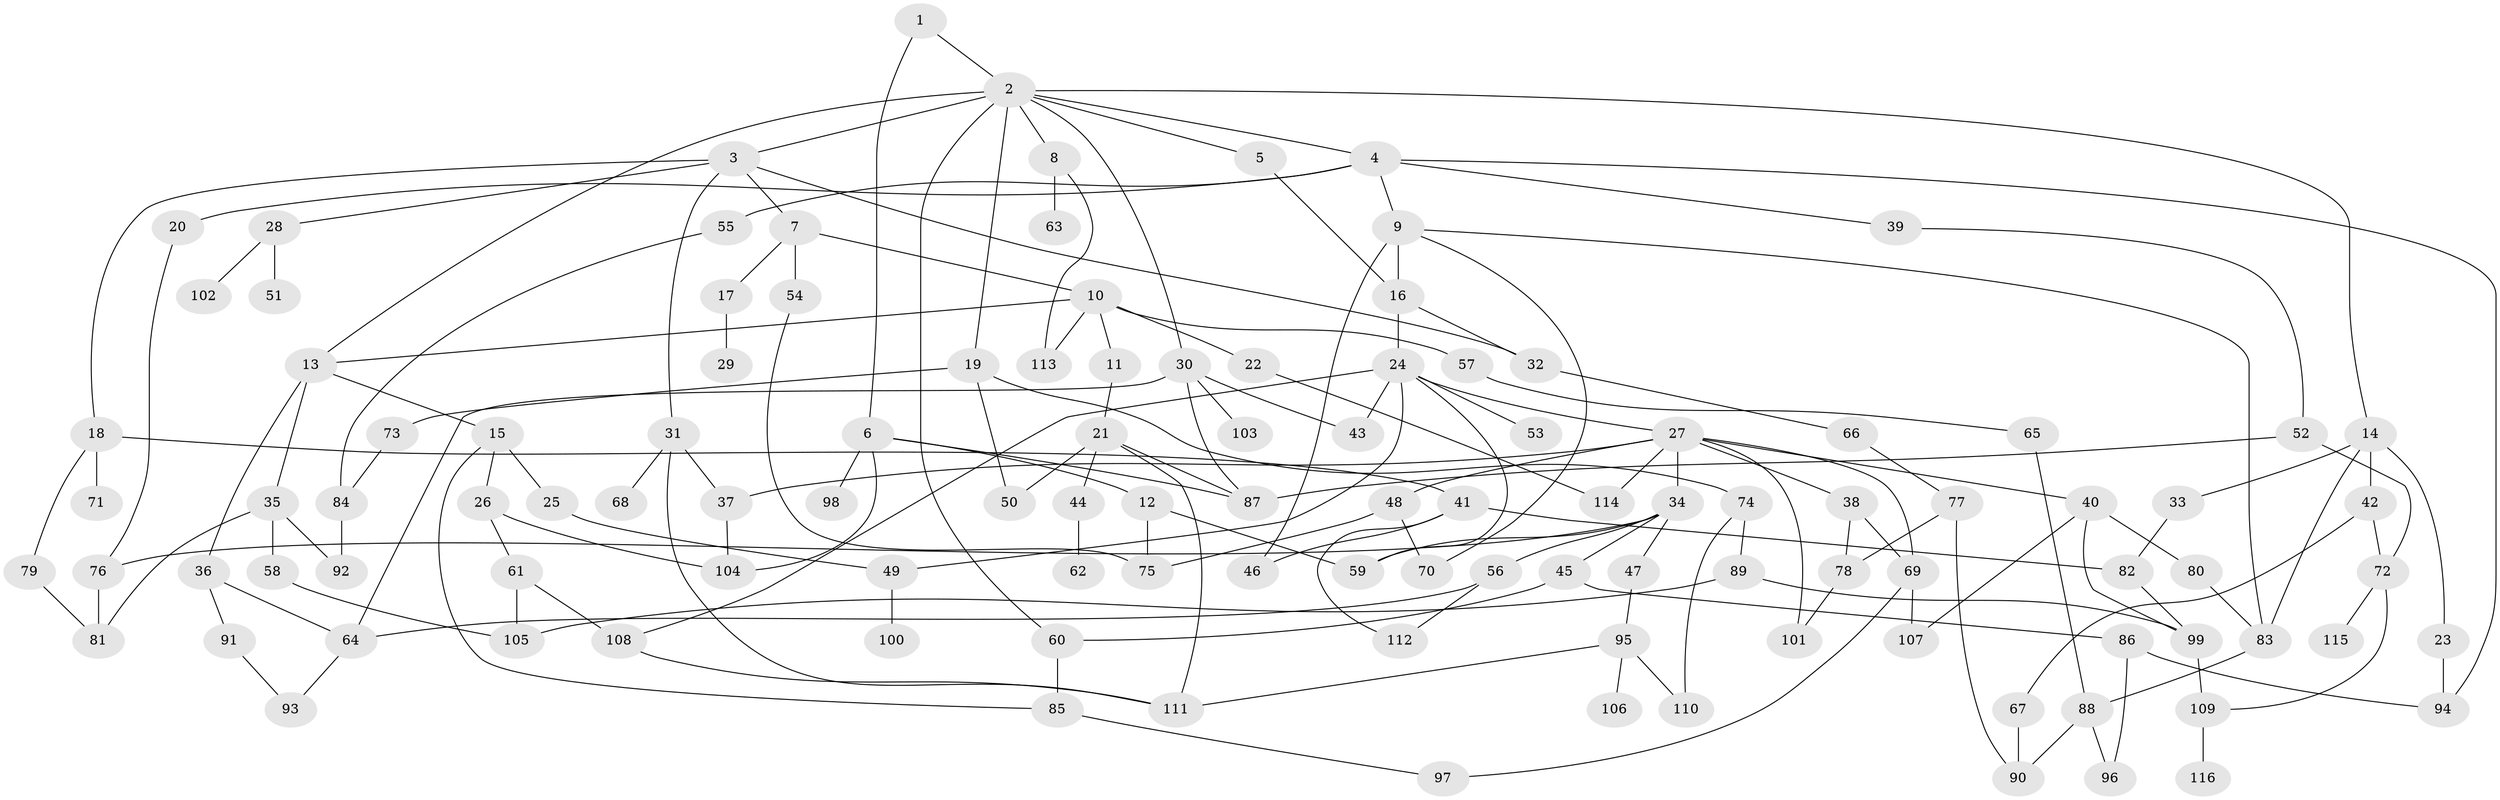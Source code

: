 // Generated by graph-tools (version 1.1) at 2025/41/03/09/25 04:41:43]
// undirected, 116 vertices, 171 edges
graph export_dot {
graph [start="1"]
  node [color=gray90,style=filled];
  1;
  2;
  3;
  4;
  5;
  6;
  7;
  8;
  9;
  10;
  11;
  12;
  13;
  14;
  15;
  16;
  17;
  18;
  19;
  20;
  21;
  22;
  23;
  24;
  25;
  26;
  27;
  28;
  29;
  30;
  31;
  32;
  33;
  34;
  35;
  36;
  37;
  38;
  39;
  40;
  41;
  42;
  43;
  44;
  45;
  46;
  47;
  48;
  49;
  50;
  51;
  52;
  53;
  54;
  55;
  56;
  57;
  58;
  59;
  60;
  61;
  62;
  63;
  64;
  65;
  66;
  67;
  68;
  69;
  70;
  71;
  72;
  73;
  74;
  75;
  76;
  77;
  78;
  79;
  80;
  81;
  82;
  83;
  84;
  85;
  86;
  87;
  88;
  89;
  90;
  91;
  92;
  93;
  94;
  95;
  96;
  97;
  98;
  99;
  100;
  101;
  102;
  103;
  104;
  105;
  106;
  107;
  108;
  109;
  110;
  111;
  112;
  113;
  114;
  115;
  116;
  1 -- 2;
  1 -- 6;
  2 -- 3;
  2 -- 4;
  2 -- 5;
  2 -- 8;
  2 -- 13;
  2 -- 14;
  2 -- 19;
  2 -- 30;
  2 -- 60;
  3 -- 7;
  3 -- 18;
  3 -- 28;
  3 -- 31;
  3 -- 32;
  4 -- 9;
  4 -- 20;
  4 -- 39;
  4 -- 55;
  4 -- 94;
  5 -- 16;
  6 -- 12;
  6 -- 87;
  6 -- 98;
  6 -- 104;
  7 -- 10;
  7 -- 17;
  7 -- 54;
  8 -- 63;
  8 -- 113;
  9 -- 70;
  9 -- 83;
  9 -- 16;
  9 -- 46;
  10 -- 11;
  10 -- 22;
  10 -- 57;
  10 -- 113;
  10 -- 13;
  11 -- 21;
  12 -- 59;
  12 -- 75;
  13 -- 15;
  13 -- 35;
  13 -- 36;
  14 -- 23;
  14 -- 33;
  14 -- 42;
  14 -- 83;
  15 -- 25;
  15 -- 26;
  15 -- 85;
  16 -- 24;
  16 -- 32;
  17 -- 29;
  18 -- 41;
  18 -- 71;
  18 -- 79;
  19 -- 73;
  19 -- 74;
  19 -- 50;
  20 -- 76;
  21 -- 44;
  21 -- 50;
  21 -- 111;
  21 -- 87;
  22 -- 114;
  23 -- 94;
  24 -- 27;
  24 -- 43;
  24 -- 49;
  24 -- 53;
  24 -- 59;
  24 -- 108;
  25 -- 49;
  26 -- 61;
  26 -- 104;
  27 -- 34;
  27 -- 38;
  27 -- 40;
  27 -- 48;
  27 -- 101;
  27 -- 69;
  27 -- 37;
  27 -- 114;
  28 -- 51;
  28 -- 102;
  30 -- 103;
  30 -- 64;
  30 -- 43;
  30 -- 87;
  31 -- 37;
  31 -- 68;
  31 -- 111;
  32 -- 66;
  33 -- 82;
  34 -- 45;
  34 -- 47;
  34 -- 56;
  34 -- 76;
  34 -- 59;
  35 -- 58;
  35 -- 81;
  35 -- 92;
  36 -- 64;
  36 -- 91;
  37 -- 104;
  38 -- 69;
  38 -- 78;
  39 -- 52;
  40 -- 80;
  40 -- 107;
  40 -- 99;
  41 -- 46;
  41 -- 82;
  41 -- 112;
  42 -- 67;
  42 -- 72;
  44 -- 62;
  45 -- 60;
  45 -- 86;
  47 -- 95;
  48 -- 70;
  48 -- 75;
  49 -- 100;
  52 -- 72;
  52 -- 87;
  54 -- 75;
  55 -- 84;
  56 -- 112;
  56 -- 64;
  57 -- 65;
  58 -- 105;
  60 -- 85;
  61 -- 105;
  61 -- 108;
  64 -- 93;
  65 -- 88;
  66 -- 77;
  67 -- 90;
  69 -- 97;
  69 -- 107;
  72 -- 109;
  72 -- 115;
  73 -- 84;
  74 -- 89;
  74 -- 110;
  76 -- 81;
  77 -- 90;
  77 -- 78;
  78 -- 101;
  79 -- 81;
  80 -- 83;
  82 -- 99;
  83 -- 88;
  84 -- 92;
  85 -- 97;
  86 -- 94;
  86 -- 96;
  88 -- 90;
  88 -- 96;
  89 -- 99;
  89 -- 105;
  91 -- 93;
  95 -- 106;
  95 -- 110;
  95 -- 111;
  99 -- 109;
  108 -- 111;
  109 -- 116;
}
